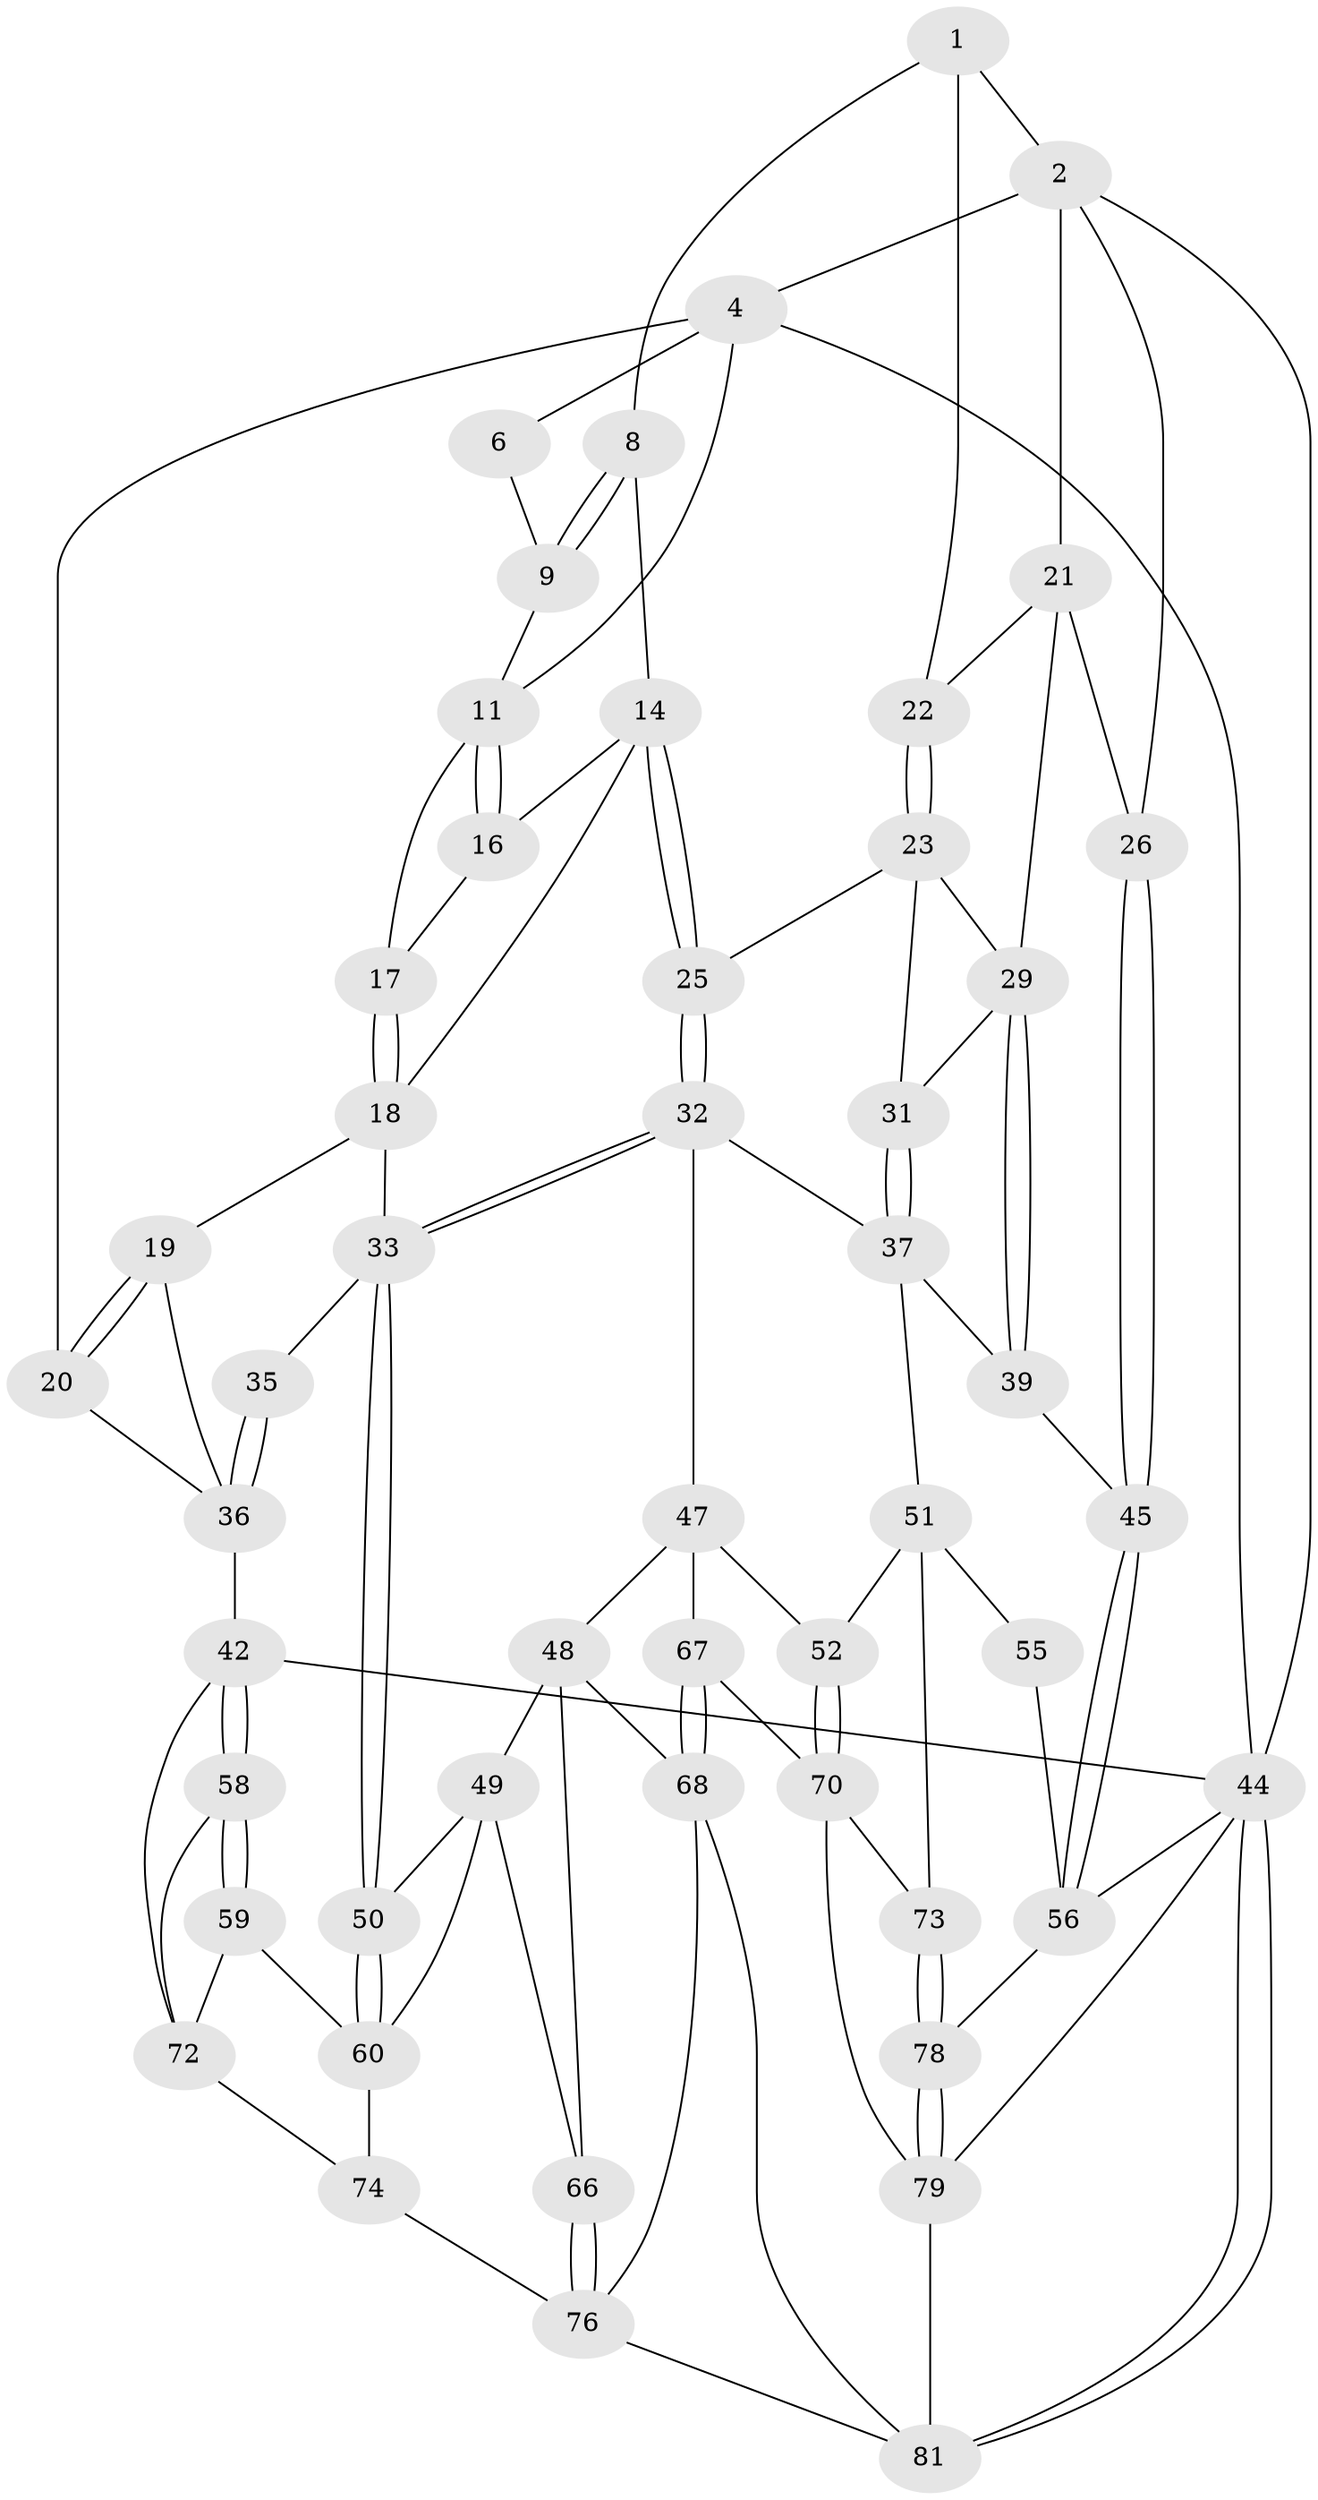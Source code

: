 // original degree distribution, {3: 0.04878048780487805, 4: 0.1951219512195122, 5: 0.5365853658536586, 6: 0.21951219512195122}
// Generated by graph-tools (version 1.1) at 2025/42/03/06/25 10:42:34]
// undirected, 51 vertices, 113 edges
graph export_dot {
graph [start="1"]
  node [color=gray90,style=filled];
  1 [pos="+0.5613479341864287+0",super="+7"];
  2 [pos="+0.967447426790691+0",super="+3"];
  4 [pos="+0+0",super="+5"];
  6 [pos="+0.30597556096775214+0"];
  8 [pos="+0.49991912978886754+0.11299024297141684",super="+13"];
  9 [pos="+0.34829837389996693+0",super="+10"];
  11 [pos="+0.2869203939107424+0.1317661364833351",super="+12"];
  14 [pos="+0.3833972575850467+0.24913643813122394",super="+15"];
  16 [pos="+0.30756794565773565+0.23276856903046927"];
  17 [pos="+0.21635648480003586+0.2319291107583985"];
  18 [pos="+0.15636767060374107+0.2727126390924141",super="+28"];
  19 [pos="+0.13249290048962556+0.2706399496732145"];
  20 [pos="+0+0"];
  21 [pos="+0.713008734122135+0.10069625183655109",super="+27"];
  22 [pos="+0.6695304412808177+0.16122732174027218"];
  23 [pos="+0.6694943819396084+0.16431534379870255",super="+24"];
  25 [pos="+0.4238971095719202+0.2935701369320134"];
  26 [pos="+1+0.3371685180542361"];
  29 [pos="+0.7880970405658732+0.3501082564774545",super="+30"];
  31 [pos="+0.587846012295004+0.3794638877631393"];
  32 [pos="+0.4358549452621969+0.4267747486758198",super="+38"];
  33 [pos="+0.2788564060404698+0.4898990559062643",super="+34"];
  35 [pos="+0.22754935551113648+0.472934949598261"];
  36 [pos="+0.06949184690008457+0.42171339870916325",super="+41"];
  37 [pos="+0.553693720550755+0.4590070220882035",super="+40"];
  39 [pos="+0.7362146822875733+0.48128055379561596"];
  42 [pos="+0+0.5554259211584025",super="+43"];
  44 [pos="+0+1",super="+62"];
  45 [pos="+1+0.5878555346102994",super="+46"];
  47 [pos="+0.4511352303344892+0.6259230776992322",super="+53"];
  48 [pos="+0.3966031751185561+0.6293750891311216",super="+65"];
  49 [pos="+0.3058214843931169+0.5986338748567097",super="+63"];
  50 [pos="+0.29320683575991474+0.5670899313399755"];
  51 [pos="+0.6649096415640093+0.5992143962174763",super="+54"];
  52 [pos="+0.5958290803953885+0.6363260058996737"];
  55 [pos="+0.8162180999216686+0.5730029445489474"];
  56 [pos="+1+0.6663985003849267",super="+57"];
  58 [pos="+0+0.5616936489624601"];
  59 [pos="+0.19520481121194133+0.49797513805571086",super="+61"];
  60 [pos="+0.09689932330858915+0.6383450591682572",super="+64"];
  66 [pos="+0.28011386992886844+0.6850370474962642"];
  67 [pos="+0.48606831949212537+0.8826481508951947"];
  68 [pos="+0.42439796050108697+0.9455038336488419",super="+69"];
  70 [pos="+0.5431914938689615+0.8338407518546856",super="+71"];
  72 [pos="+0+0.6161059023509609",super="+75"];
  73 [pos="+0.770678856581816+0.7393441277914954"];
  74 [pos="+0.15928728027585504+0.8509272825616269"];
  76 [pos="+0.23846024765586707+0.874532707887193",super="+77"];
  78 [pos="+0.8374764966007361+0.7757128050090553"];
  79 [pos="+0.8053097828226998+0.9239817486823917",super="+80"];
  81 [pos="+0.025282786758360754+1",super="+82"];
  1 -- 2;
  1 -- 8;
  1 -- 22;
  2 -- 21;
  2 -- 26;
  2 -- 4;
  2 -- 44;
  4 -- 20;
  4 -- 44;
  4 -- 11;
  4 -- 6;
  6 -- 9;
  8 -- 9 [weight=2];
  8 -- 9;
  8 -- 14;
  9 -- 11;
  11 -- 16;
  11 -- 16;
  11 -- 17;
  14 -- 25;
  14 -- 25;
  14 -- 16;
  14 -- 18;
  16 -- 17;
  17 -- 18;
  17 -- 18;
  18 -- 19;
  18 -- 33;
  19 -- 20;
  19 -- 20;
  19 -- 36;
  20 -- 36;
  21 -- 22;
  21 -- 26;
  21 -- 29;
  22 -- 23;
  22 -- 23;
  23 -- 29;
  23 -- 25;
  23 -- 31;
  25 -- 32;
  25 -- 32;
  26 -- 45;
  26 -- 45;
  29 -- 39;
  29 -- 39;
  29 -- 31;
  31 -- 37;
  31 -- 37;
  32 -- 33;
  32 -- 33;
  32 -- 37;
  32 -- 47;
  33 -- 50;
  33 -- 50;
  33 -- 35;
  35 -- 36;
  35 -- 36;
  36 -- 42;
  37 -- 51;
  37 -- 39;
  39 -- 45;
  42 -- 58;
  42 -- 58;
  42 -- 72;
  42 -- 44;
  44 -- 81;
  44 -- 81;
  44 -- 56;
  44 -- 79;
  45 -- 56;
  45 -- 56;
  47 -- 48;
  47 -- 67;
  47 -- 52;
  48 -- 49;
  48 -- 66;
  48 -- 68;
  49 -- 50;
  49 -- 66;
  49 -- 60;
  50 -- 60;
  50 -- 60;
  51 -- 52;
  51 -- 73;
  51 -- 55;
  52 -- 70;
  52 -- 70;
  55 -- 56;
  56 -- 78;
  58 -- 59;
  58 -- 59;
  58 -- 72;
  59 -- 72;
  59 -- 60;
  60 -- 74;
  66 -- 76;
  66 -- 76;
  67 -- 68;
  67 -- 68;
  67 -- 70;
  68 -- 81;
  68 -- 76;
  70 -- 73;
  70 -- 79;
  72 -- 74;
  73 -- 78;
  73 -- 78;
  74 -- 76;
  76 -- 81;
  78 -- 79;
  78 -- 79;
  79 -- 81;
}
